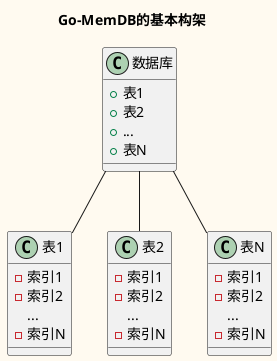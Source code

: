 @startuml

skinparam BackgroundColor FloralWhite
skinparam Shadowing false

title Go-MemDB的基本构架

class 数据库 {
   +表1
   +表2
   +...
   +表N
}

class 表1 {
  -索引1
  -索引2
  ...
  -索引N
}

class 表2 {
  -索引1
  -索引2
  ...
  -索引N
}

class 表N {
  -索引1
  -索引2
  ...
  -索引N
}

数据库 -- 表1
数据库 -- 表2
数据库 -- 表N
@enduml

